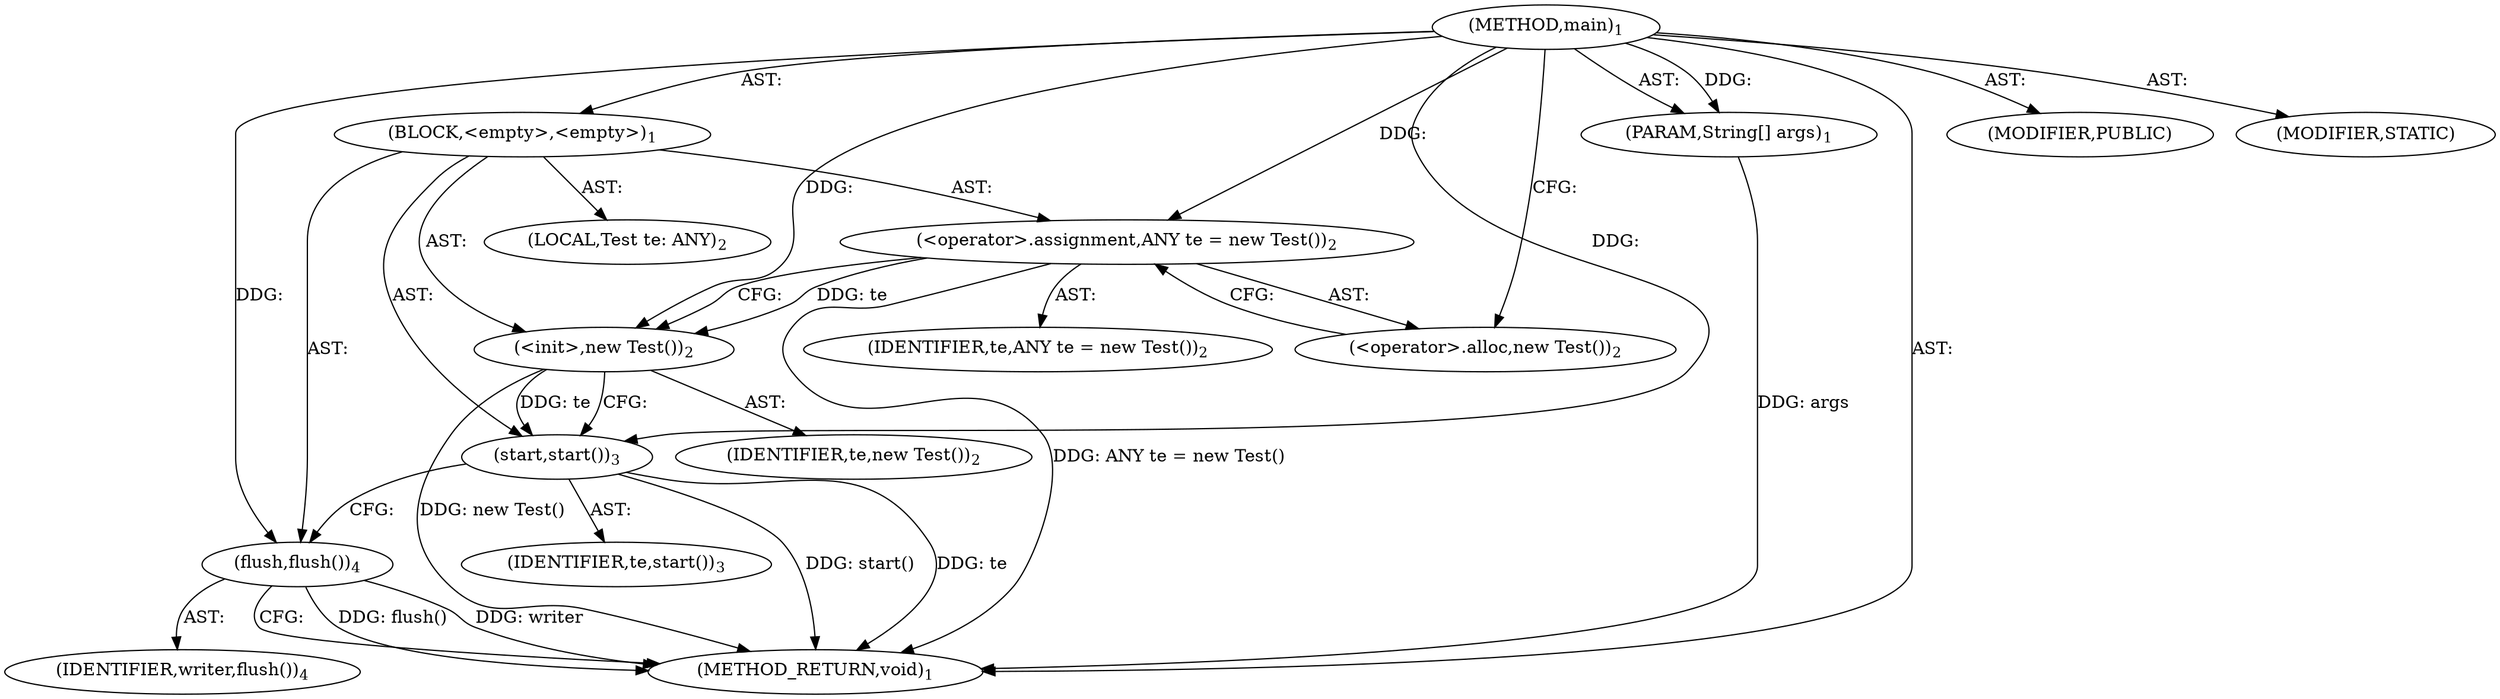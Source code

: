 digraph "main" {  
"19" [label = <(METHOD,main)<SUB>1</SUB>> ]
"20" [label = <(PARAM,String[] args)<SUB>1</SUB>> ]
"21" [label = <(BLOCK,&lt;empty&gt;,&lt;empty&gt;)<SUB>1</SUB>> ]
"4" [label = <(LOCAL,Test te: ANY)<SUB>2</SUB>> ]
"22" [label = <(&lt;operator&gt;.assignment,ANY te = new Test())<SUB>2</SUB>> ]
"23" [label = <(IDENTIFIER,te,ANY te = new Test())<SUB>2</SUB>> ]
"24" [label = <(&lt;operator&gt;.alloc,new Test())<SUB>2</SUB>> ]
"25" [label = <(&lt;init&gt;,new Test())<SUB>2</SUB>> ]
"3" [label = <(IDENTIFIER,te,new Test())<SUB>2</SUB>> ]
"26" [label = <(start,start())<SUB>3</SUB>> ]
"27" [label = <(IDENTIFIER,te,start())<SUB>3</SUB>> ]
"28" [label = <(flush,flush())<SUB>4</SUB>> ]
"29" [label = <(IDENTIFIER,writer,flush())<SUB>4</SUB>> ]
"30" [label = <(MODIFIER,PUBLIC)> ]
"31" [label = <(MODIFIER,STATIC)> ]
"32" [label = <(METHOD_RETURN,void)<SUB>1</SUB>> ]
  "19" -> "20"  [ label = "AST: "] 
  "19" -> "21"  [ label = "AST: "] 
  "19" -> "30"  [ label = "AST: "] 
  "19" -> "31"  [ label = "AST: "] 
  "19" -> "32"  [ label = "AST: "] 
  "21" -> "4"  [ label = "AST: "] 
  "21" -> "22"  [ label = "AST: "] 
  "21" -> "25"  [ label = "AST: "] 
  "21" -> "26"  [ label = "AST: "] 
  "21" -> "28"  [ label = "AST: "] 
  "22" -> "23"  [ label = "AST: "] 
  "22" -> "24"  [ label = "AST: "] 
  "25" -> "3"  [ label = "AST: "] 
  "26" -> "27"  [ label = "AST: "] 
  "28" -> "29"  [ label = "AST: "] 
  "22" -> "25"  [ label = "CFG: "] 
  "25" -> "26"  [ label = "CFG: "] 
  "26" -> "28"  [ label = "CFG: "] 
  "28" -> "32"  [ label = "CFG: "] 
  "24" -> "22"  [ label = "CFG: "] 
  "19" -> "24"  [ label = "CFG: "] 
  "20" -> "32"  [ label = "DDG: args"] 
  "22" -> "32"  [ label = "DDG: ANY te = new Test()"] 
  "25" -> "32"  [ label = "DDG: new Test()"] 
  "26" -> "32"  [ label = "DDG: te"] 
  "26" -> "32"  [ label = "DDG: start()"] 
  "28" -> "32"  [ label = "DDG: flush()"] 
  "28" -> "32"  [ label = "DDG: writer"] 
  "19" -> "20"  [ label = "DDG: "] 
  "19" -> "22"  [ label = "DDG: "] 
  "22" -> "25"  [ label = "DDG: te"] 
  "19" -> "25"  [ label = "DDG: "] 
  "25" -> "26"  [ label = "DDG: te"] 
  "19" -> "26"  [ label = "DDG: "] 
  "19" -> "28"  [ label = "DDG: "] 
}
